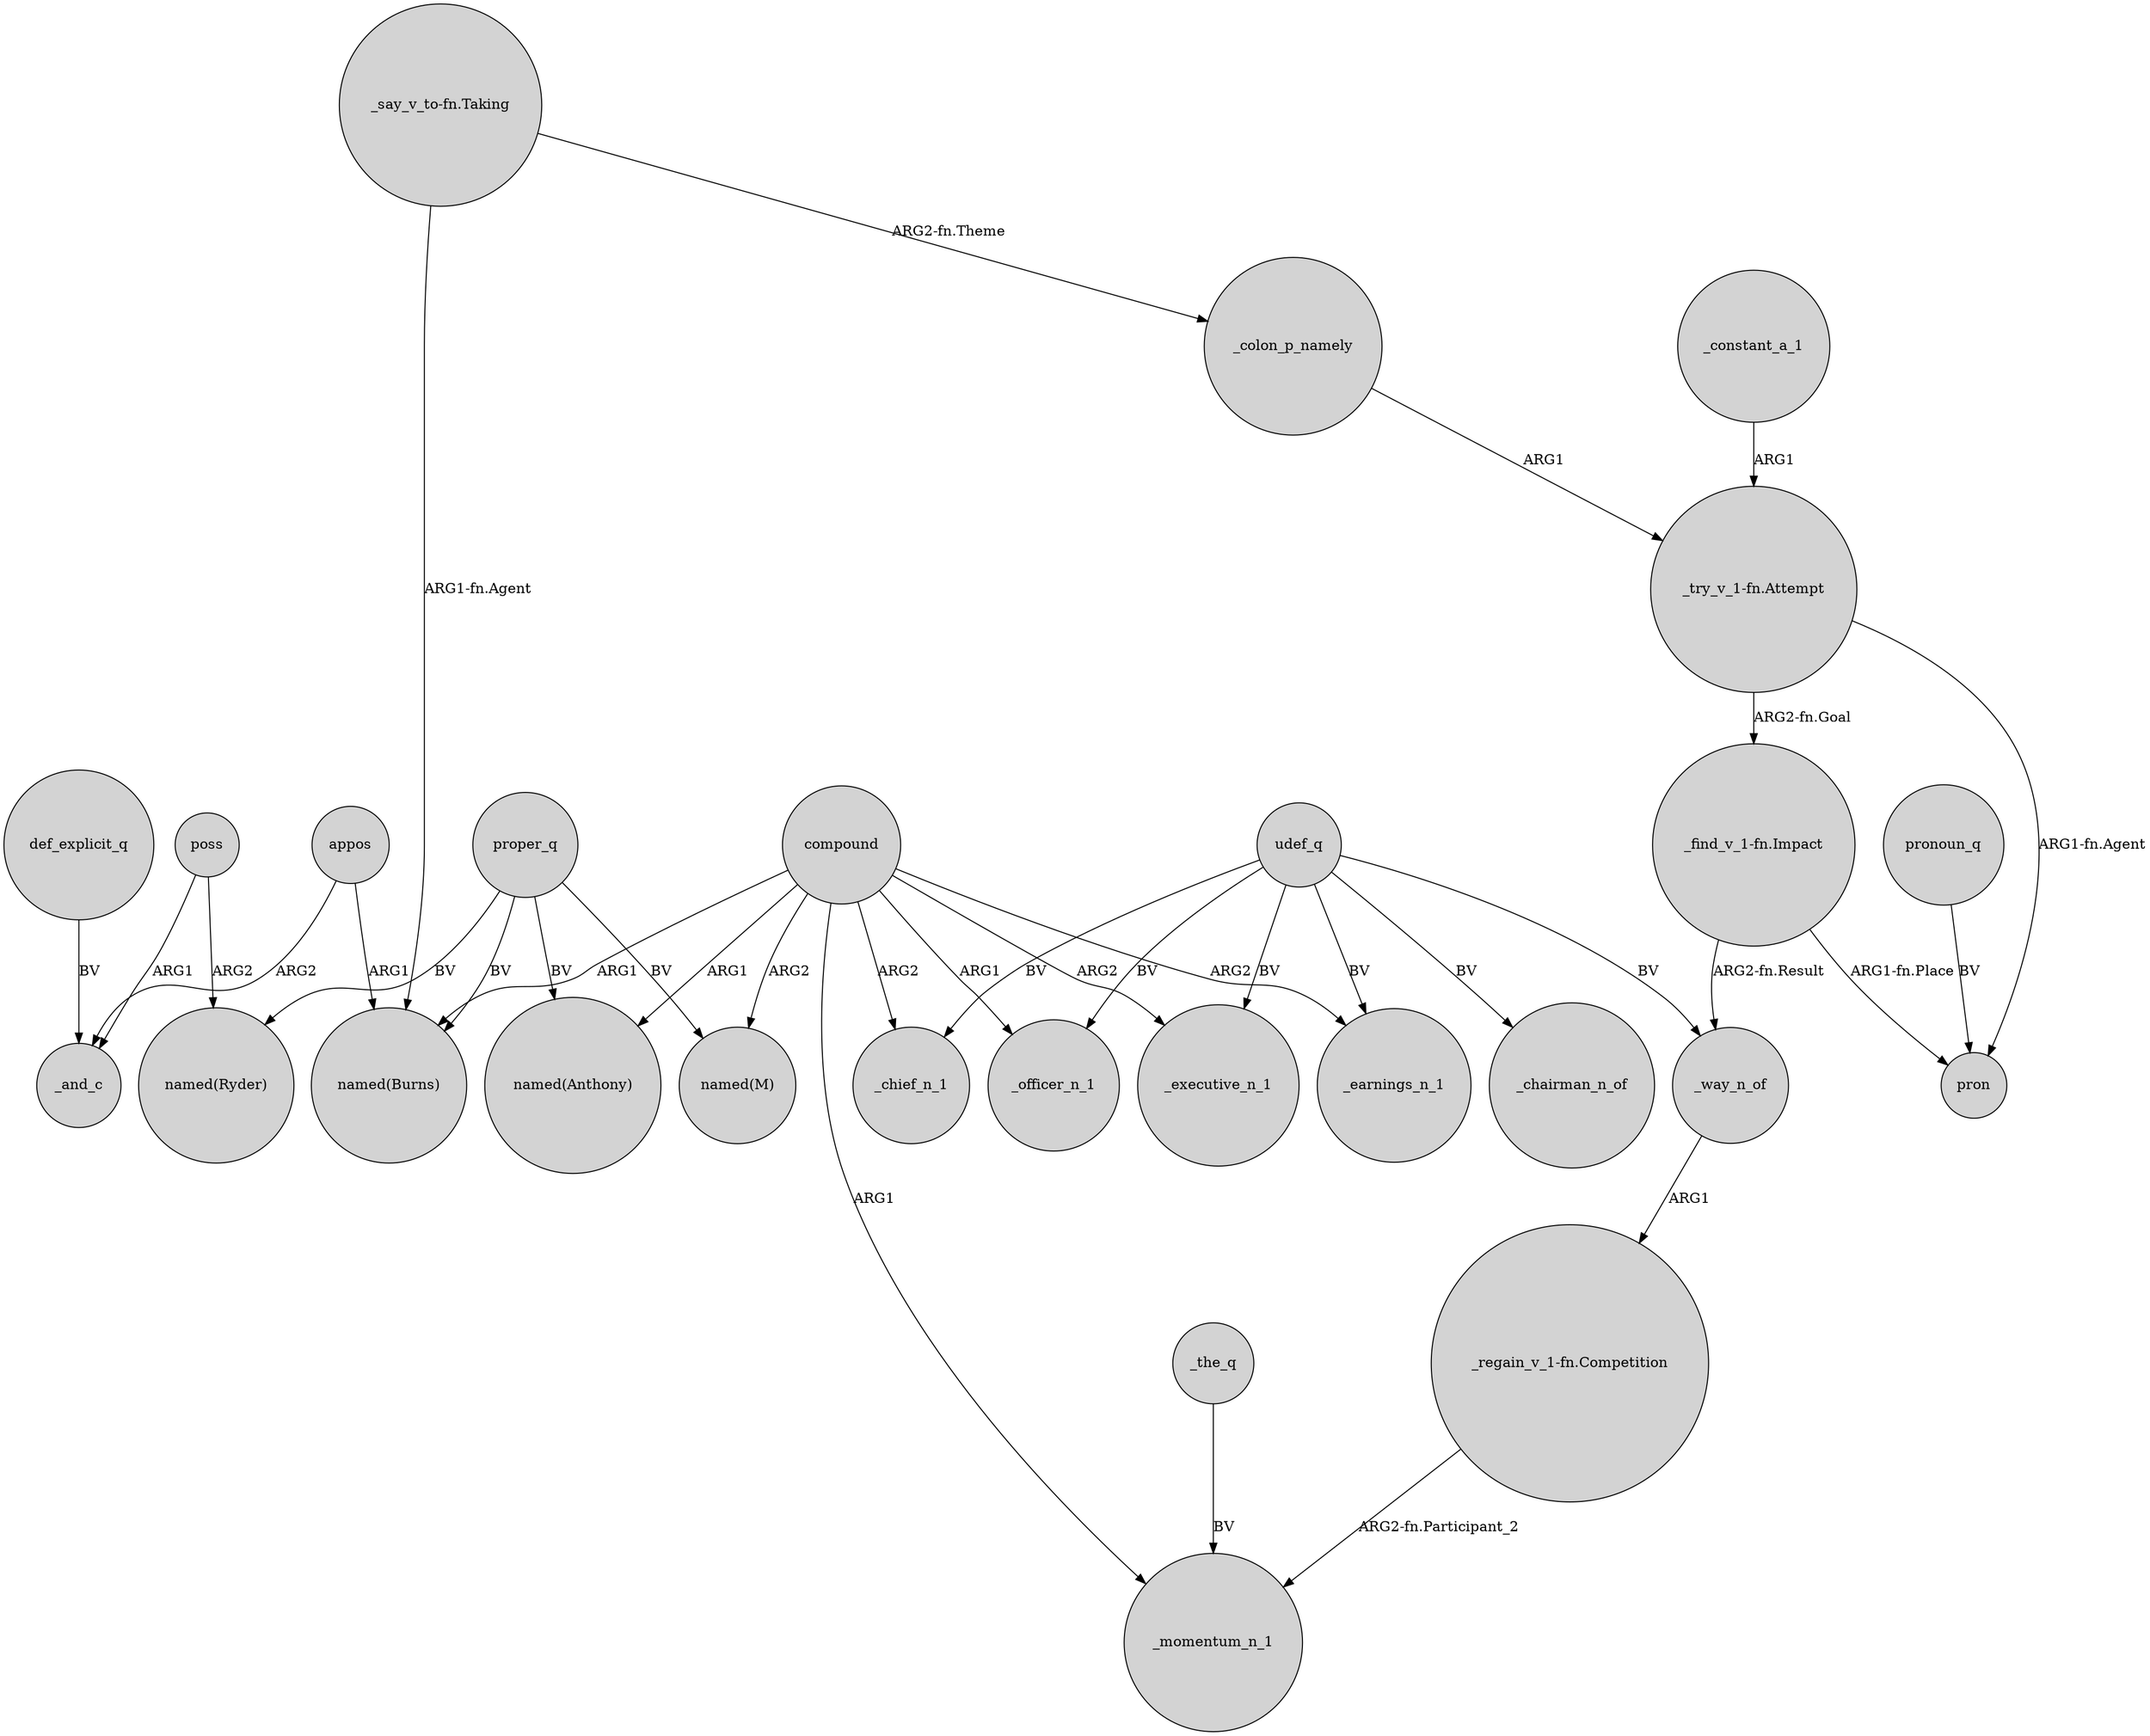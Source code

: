 digraph {
	node [shape=circle style=filled]
	proper_q -> "named(Ryder)" [label=BV]
	"_try_v_1-fn.Attempt" -> pron [label="ARG1-fn.Agent"]
	compound -> _chief_n_1 [label=ARG2]
	appos -> _and_c [label=ARG2]
	_the_q -> _momentum_n_1 [label=BV]
	"_regain_v_1-fn.Competition" -> _momentum_n_1 [label="ARG2-fn.Participant_2"]
	proper_q -> "named(Anthony)" [label=BV]
	udef_q -> _chairman_n_of [label=BV]
	"_say_v_to-fn.Taking" -> "named(Burns)" [label="ARG1-fn.Agent"]
	compound -> "named(Anthony)" [label=ARG1]
	udef_q -> _chief_n_1 [label=BV]
	proper_q -> "named(M)" [label=BV]
	compound -> "named(M)" [label=ARG2]
	poss -> "named(Ryder)" [label=ARG2]
	def_explicit_q -> _and_c [label=BV]
	pronoun_q -> pron [label=BV]
	compound -> _momentum_n_1 [label=ARG1]
	compound -> _earnings_n_1 [label=ARG2]
	udef_q -> _executive_n_1 [label=BV]
	proper_q -> "named(Burns)" [label=BV]
	appos -> "named(Burns)" [label=ARG1]
	poss -> _and_c [label=ARG1]
	udef_q -> _earnings_n_1 [label=BV]
	_way_n_of -> "_regain_v_1-fn.Competition" [label=ARG1]
	udef_q -> _way_n_of [label=BV]
	"_try_v_1-fn.Attempt" -> "_find_v_1-fn.Impact" [label="ARG2-fn.Goal"]
	"_find_v_1-fn.Impact" -> pron [label="ARG1-fn.Place"]
	compound -> _officer_n_1 [label=ARG1]
	udef_q -> _officer_n_1 [label=BV]
	"_say_v_to-fn.Taking" -> _colon_p_namely [label="ARG2-fn.Theme"]
	_constant_a_1 -> "_try_v_1-fn.Attempt" [label=ARG1]
	"_find_v_1-fn.Impact" -> _way_n_of [label="ARG2-fn.Result"]
	_colon_p_namely -> "_try_v_1-fn.Attempt" [label=ARG1]
	compound -> _executive_n_1 [label=ARG2]
	compound -> "named(Burns)" [label=ARG1]
}
